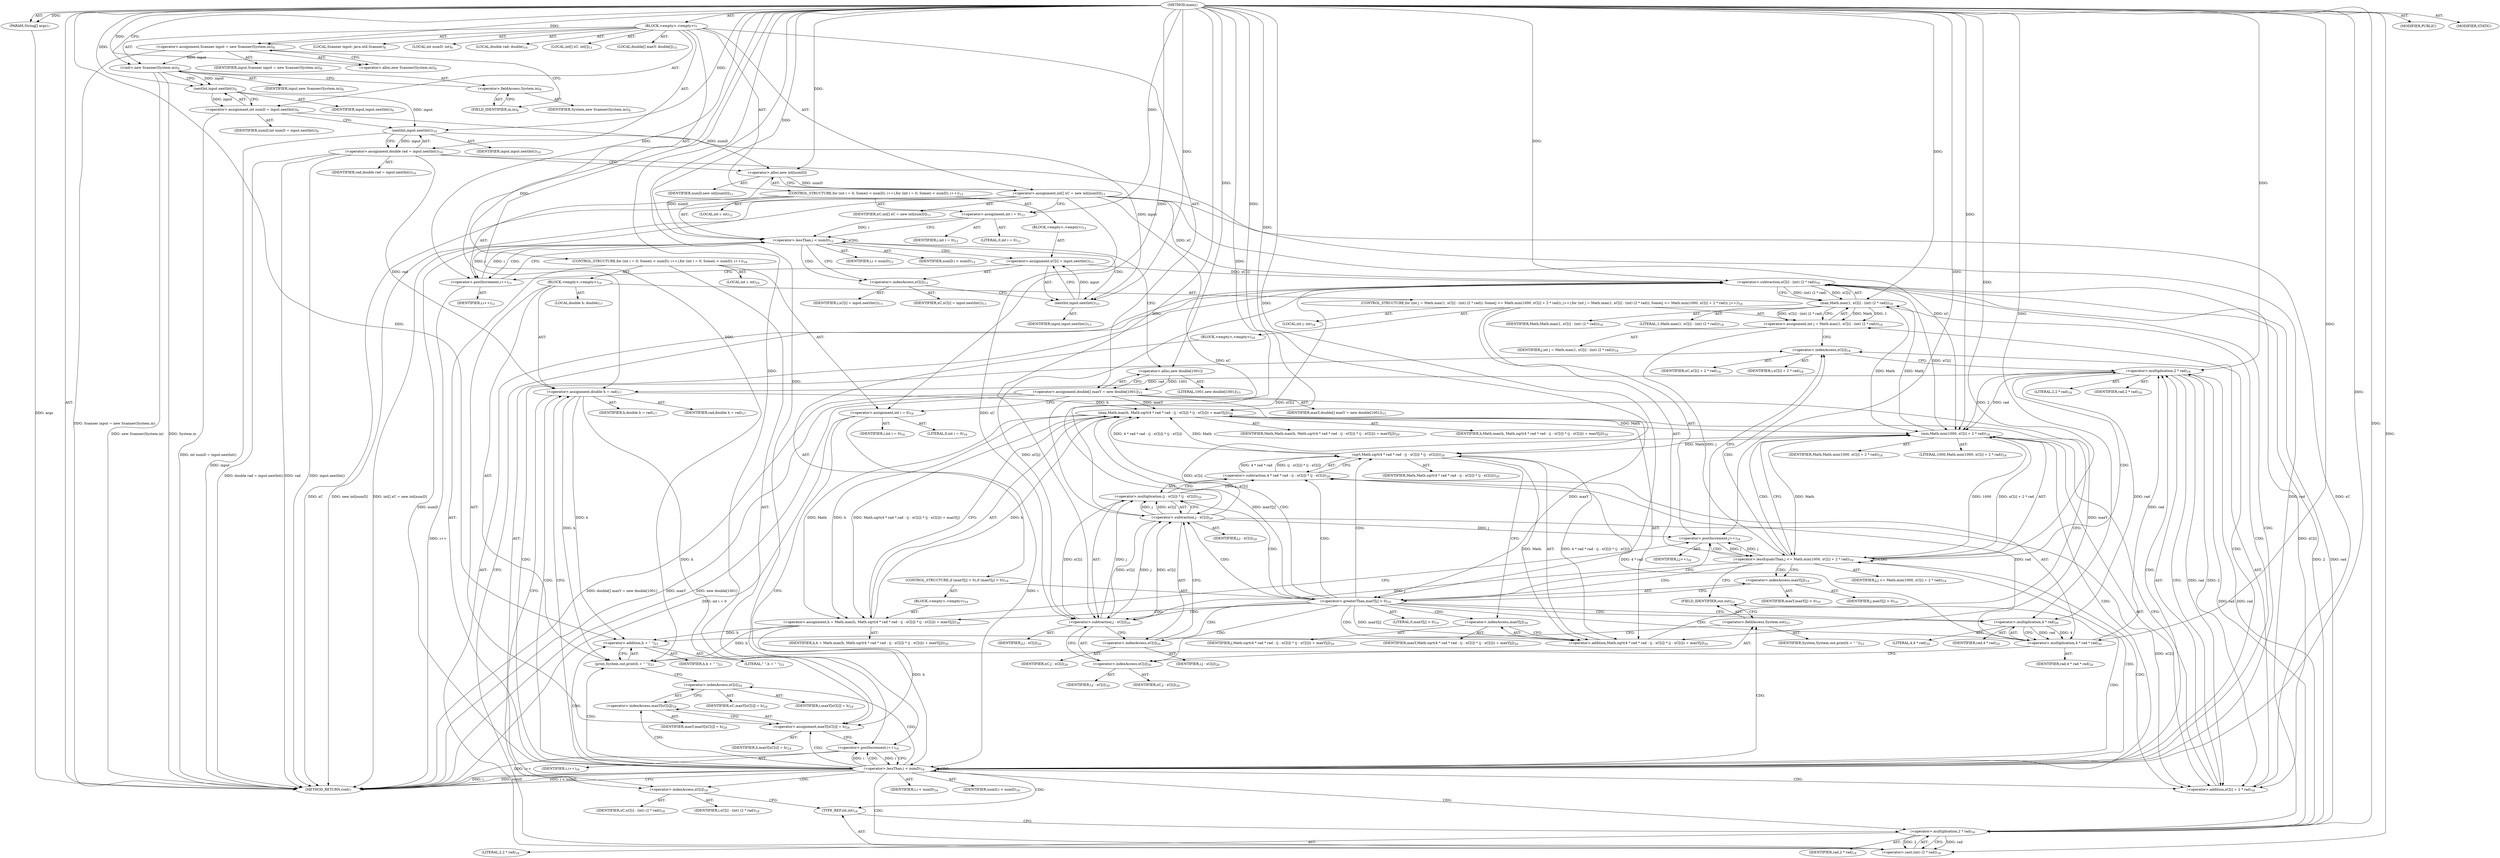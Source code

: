 digraph "main" {  
"19" [label = <(METHOD,main)<SUB>7</SUB>> ]
"20" [label = <(PARAM,String[] args)<SUB>7</SUB>> ]
"21" [label = <(BLOCK,&lt;empty&gt;,&lt;empty&gt;)<SUB>7</SUB>> ]
"4" [label = <(LOCAL,Scanner input: java.util.Scanner)<SUB>8</SUB>> ]
"22" [label = <(&lt;operator&gt;.assignment,Scanner input = new Scanner(System.in))<SUB>8</SUB>> ]
"23" [label = <(IDENTIFIER,input,Scanner input = new Scanner(System.in))<SUB>8</SUB>> ]
"24" [label = <(&lt;operator&gt;.alloc,new Scanner(System.in))<SUB>8</SUB>> ]
"25" [label = <(&lt;init&gt;,new Scanner(System.in))<SUB>8</SUB>> ]
"3" [label = <(IDENTIFIER,input,new Scanner(System.in))<SUB>8</SUB>> ]
"26" [label = <(&lt;operator&gt;.fieldAccess,System.in)<SUB>8</SUB>> ]
"27" [label = <(IDENTIFIER,System,new Scanner(System.in))<SUB>8</SUB>> ]
"28" [label = <(FIELD_IDENTIFIER,in,in)<SUB>8</SUB>> ]
"29" [label = <(LOCAL,int numD: int)<SUB>9</SUB>> ]
"30" [label = <(&lt;operator&gt;.assignment,int numD = input.nextInt())<SUB>9</SUB>> ]
"31" [label = <(IDENTIFIER,numD,int numD = input.nextInt())<SUB>9</SUB>> ]
"32" [label = <(nextInt,input.nextInt())<SUB>9</SUB>> ]
"33" [label = <(IDENTIFIER,input,input.nextInt())<SUB>9</SUB>> ]
"34" [label = <(LOCAL,double rad: double)<SUB>10</SUB>> ]
"35" [label = <(&lt;operator&gt;.assignment,double rad = input.nextInt())<SUB>10</SUB>> ]
"36" [label = <(IDENTIFIER,rad,double rad = input.nextInt())<SUB>10</SUB>> ]
"37" [label = <(nextInt,input.nextInt())<SUB>10</SUB>> ]
"38" [label = <(IDENTIFIER,input,input.nextInt())<SUB>10</SUB>> ]
"39" [label = <(LOCAL,int[] xC: int[])<SUB>11</SUB>> ]
"40" [label = <(&lt;operator&gt;.assignment,int[] xC = new int[numD])<SUB>11</SUB>> ]
"41" [label = <(IDENTIFIER,xC,int[] xC = new int[numD])<SUB>11</SUB>> ]
"42" [label = <(&lt;operator&gt;.alloc,new int[numD])> ]
"43" [label = <(IDENTIFIER,numD,new int[numD])<SUB>11</SUB>> ]
"44" [label = <(CONTROL_STRUCTURE,for (int i = 0; Some(i &lt; numD); i++),for (int i = 0; Some(i &lt; numD); i++))<SUB>12</SUB>> ]
"45" [label = <(LOCAL,int i: int)<SUB>12</SUB>> ]
"46" [label = <(&lt;operator&gt;.assignment,int i = 0)<SUB>12</SUB>> ]
"47" [label = <(IDENTIFIER,i,int i = 0)<SUB>12</SUB>> ]
"48" [label = <(LITERAL,0,int i = 0)<SUB>12</SUB>> ]
"49" [label = <(&lt;operator&gt;.lessThan,i &lt; numD)<SUB>12</SUB>> ]
"50" [label = <(IDENTIFIER,i,i &lt; numD)<SUB>12</SUB>> ]
"51" [label = <(IDENTIFIER,numD,i &lt; numD)<SUB>12</SUB>> ]
"52" [label = <(&lt;operator&gt;.postIncrement,i++)<SUB>12</SUB>> ]
"53" [label = <(IDENTIFIER,i,i++)<SUB>12</SUB>> ]
"54" [label = <(BLOCK,&lt;empty&gt;,&lt;empty&gt;)<SUB>12</SUB>> ]
"55" [label = <(&lt;operator&gt;.assignment,xC[i] = input.nextInt())<SUB>13</SUB>> ]
"56" [label = <(&lt;operator&gt;.indexAccess,xC[i])<SUB>13</SUB>> ]
"57" [label = <(IDENTIFIER,xC,xC[i] = input.nextInt())<SUB>13</SUB>> ]
"58" [label = <(IDENTIFIER,i,xC[i] = input.nextInt())<SUB>13</SUB>> ]
"59" [label = <(nextInt,input.nextInt())<SUB>13</SUB>> ]
"60" [label = <(IDENTIFIER,input,input.nextInt())<SUB>13</SUB>> ]
"61" [label = <(LOCAL,double[] maxY: double[])<SUB>15</SUB>> ]
"62" [label = <(&lt;operator&gt;.assignment,double[] maxY = new double[1001])<SUB>15</SUB>> ]
"63" [label = <(IDENTIFIER,maxY,double[] maxY = new double[1001])<SUB>15</SUB>> ]
"64" [label = <(&lt;operator&gt;.alloc,new double[1001])> ]
"65" [label = <(LITERAL,1001,new double[1001])<SUB>15</SUB>> ]
"66" [label = <(CONTROL_STRUCTURE,for (int i = 0; Some(i &lt; numD); i++),for (int i = 0; Some(i &lt; numD); i++))<SUB>16</SUB>> ]
"67" [label = <(LOCAL,int i: int)<SUB>16</SUB>> ]
"68" [label = <(&lt;operator&gt;.assignment,int i = 0)<SUB>16</SUB>> ]
"69" [label = <(IDENTIFIER,i,int i = 0)<SUB>16</SUB>> ]
"70" [label = <(LITERAL,0,int i = 0)<SUB>16</SUB>> ]
"71" [label = <(&lt;operator&gt;.lessThan,i &lt; numD)<SUB>16</SUB>> ]
"72" [label = <(IDENTIFIER,i,i &lt; numD)<SUB>16</SUB>> ]
"73" [label = <(IDENTIFIER,numD,i &lt; numD)<SUB>16</SUB>> ]
"74" [label = <(&lt;operator&gt;.postIncrement,i++)<SUB>16</SUB>> ]
"75" [label = <(IDENTIFIER,i,i++)<SUB>16</SUB>> ]
"76" [label = <(BLOCK,&lt;empty&gt;,&lt;empty&gt;)<SUB>16</SUB>> ]
"77" [label = <(LOCAL,double h: double)<SUB>17</SUB>> ]
"78" [label = <(&lt;operator&gt;.assignment,double h = rad)<SUB>17</SUB>> ]
"79" [label = <(IDENTIFIER,h,double h = rad)<SUB>17</SUB>> ]
"80" [label = <(IDENTIFIER,rad,double h = rad)<SUB>17</SUB>> ]
"81" [label = <(CONTROL_STRUCTURE,for (int j = Math.max(1, xC[i] - (int) (2 * rad)); Some(j &lt;= Math.min(1000, xC[i] + 2 * rad)); j++),for (int j = Math.max(1, xC[i] - (int) (2 * rad)); Some(j &lt;= Math.min(1000, xC[i] + 2 * rad)); j++))<SUB>18</SUB>> ]
"82" [label = <(LOCAL,int j: int)<SUB>18</SUB>> ]
"83" [label = <(&lt;operator&gt;.assignment,int j = Math.max(1, xC[i] - (int) (2 * rad)))<SUB>18</SUB>> ]
"84" [label = <(IDENTIFIER,j,int j = Math.max(1, xC[i] - (int) (2 * rad)))<SUB>18</SUB>> ]
"85" [label = <(max,Math.max(1, xC[i] - (int) (2 * rad)))<SUB>18</SUB>> ]
"86" [label = <(IDENTIFIER,Math,Math.max(1, xC[i] - (int) (2 * rad)))<SUB>18</SUB>> ]
"87" [label = <(LITERAL,1,Math.max(1, xC[i] - (int) (2 * rad)))<SUB>18</SUB>> ]
"88" [label = <(&lt;operator&gt;.subtraction,xC[i] - (int) (2 * rad))<SUB>18</SUB>> ]
"89" [label = <(&lt;operator&gt;.indexAccess,xC[i])<SUB>18</SUB>> ]
"90" [label = <(IDENTIFIER,xC,xC[i] - (int) (2 * rad))<SUB>18</SUB>> ]
"91" [label = <(IDENTIFIER,i,xC[i] - (int) (2 * rad))<SUB>18</SUB>> ]
"92" [label = <(&lt;operator&gt;.cast,(int) (2 * rad))<SUB>18</SUB>> ]
"93" [label = <(TYPE_REF,int,int)<SUB>18</SUB>> ]
"94" [label = <(&lt;operator&gt;.multiplication,2 * rad)<SUB>18</SUB>> ]
"95" [label = <(LITERAL,2,2 * rad)<SUB>18</SUB>> ]
"96" [label = <(IDENTIFIER,rad,2 * rad)<SUB>18</SUB>> ]
"97" [label = <(&lt;operator&gt;.lessEqualsThan,j &lt;= Math.min(1000, xC[i] + 2 * rad))<SUB>18</SUB>> ]
"98" [label = <(IDENTIFIER,j,j &lt;= Math.min(1000, xC[i] + 2 * rad))<SUB>18</SUB>> ]
"99" [label = <(min,Math.min(1000, xC[i] + 2 * rad))<SUB>18</SUB>> ]
"100" [label = <(IDENTIFIER,Math,Math.min(1000, xC[i] + 2 * rad))<SUB>18</SUB>> ]
"101" [label = <(LITERAL,1000,Math.min(1000, xC[i] + 2 * rad))<SUB>18</SUB>> ]
"102" [label = <(&lt;operator&gt;.addition,xC[i] + 2 * rad)<SUB>18</SUB>> ]
"103" [label = <(&lt;operator&gt;.indexAccess,xC[i])<SUB>18</SUB>> ]
"104" [label = <(IDENTIFIER,xC,xC[i] + 2 * rad)<SUB>18</SUB>> ]
"105" [label = <(IDENTIFIER,i,xC[i] + 2 * rad)<SUB>18</SUB>> ]
"106" [label = <(&lt;operator&gt;.multiplication,2 * rad)<SUB>18</SUB>> ]
"107" [label = <(LITERAL,2,2 * rad)<SUB>18</SUB>> ]
"108" [label = <(IDENTIFIER,rad,2 * rad)<SUB>18</SUB>> ]
"109" [label = <(&lt;operator&gt;.postIncrement,j++)<SUB>18</SUB>> ]
"110" [label = <(IDENTIFIER,j,j++)<SUB>18</SUB>> ]
"111" [label = <(BLOCK,&lt;empty&gt;,&lt;empty&gt;)<SUB>18</SUB>> ]
"112" [label = <(CONTROL_STRUCTURE,if (maxY[j] &gt; 0),if (maxY[j] &gt; 0))<SUB>19</SUB>> ]
"113" [label = <(&lt;operator&gt;.greaterThan,maxY[j] &gt; 0)<SUB>19</SUB>> ]
"114" [label = <(&lt;operator&gt;.indexAccess,maxY[j])<SUB>19</SUB>> ]
"115" [label = <(IDENTIFIER,maxY,maxY[j] &gt; 0)<SUB>19</SUB>> ]
"116" [label = <(IDENTIFIER,j,maxY[j] &gt; 0)<SUB>19</SUB>> ]
"117" [label = <(LITERAL,0,maxY[j] &gt; 0)<SUB>19</SUB>> ]
"118" [label = <(BLOCK,&lt;empty&gt;,&lt;empty&gt;)<SUB>19</SUB>> ]
"119" [label = <(&lt;operator&gt;.assignment,h = Math.max(h, Math.sqrt(4 * rad * rad - (j - xC[i]) * (j - xC[i])) + maxY[j]))<SUB>20</SUB>> ]
"120" [label = <(IDENTIFIER,h,h = Math.max(h, Math.sqrt(4 * rad * rad - (j - xC[i]) * (j - xC[i])) + maxY[j]))<SUB>20</SUB>> ]
"121" [label = <(max,Math.max(h, Math.sqrt(4 * rad * rad - (j - xC[i]) * (j - xC[i])) + maxY[j]))<SUB>20</SUB>> ]
"122" [label = <(IDENTIFIER,Math,Math.max(h, Math.sqrt(4 * rad * rad - (j - xC[i]) * (j - xC[i])) + maxY[j]))<SUB>20</SUB>> ]
"123" [label = <(IDENTIFIER,h,Math.max(h, Math.sqrt(4 * rad * rad - (j - xC[i]) * (j - xC[i])) + maxY[j]))<SUB>20</SUB>> ]
"124" [label = <(&lt;operator&gt;.addition,Math.sqrt(4 * rad * rad - (j - xC[i]) * (j - xC[i])) + maxY[j])<SUB>20</SUB>> ]
"125" [label = <(sqrt,Math.sqrt(4 * rad * rad - (j - xC[i]) * (j - xC[i])))<SUB>20</SUB>> ]
"126" [label = <(IDENTIFIER,Math,Math.sqrt(4 * rad * rad - (j - xC[i]) * (j - xC[i])))<SUB>20</SUB>> ]
"127" [label = <(&lt;operator&gt;.subtraction,4 * rad * rad - (j - xC[i]) * (j - xC[i]))<SUB>20</SUB>> ]
"128" [label = <(&lt;operator&gt;.multiplication,4 * rad * rad)<SUB>20</SUB>> ]
"129" [label = <(&lt;operator&gt;.multiplication,4 * rad)<SUB>20</SUB>> ]
"130" [label = <(LITERAL,4,4 * rad)<SUB>20</SUB>> ]
"131" [label = <(IDENTIFIER,rad,4 * rad)<SUB>20</SUB>> ]
"132" [label = <(IDENTIFIER,rad,4 * rad * rad)<SUB>20</SUB>> ]
"133" [label = <(&lt;operator&gt;.multiplication,(j - xC[i]) * (j - xC[i]))<SUB>20</SUB>> ]
"134" [label = <(&lt;operator&gt;.subtraction,j - xC[i])<SUB>20</SUB>> ]
"135" [label = <(IDENTIFIER,j,j - xC[i])<SUB>20</SUB>> ]
"136" [label = <(&lt;operator&gt;.indexAccess,xC[i])<SUB>20</SUB>> ]
"137" [label = <(IDENTIFIER,xC,j - xC[i])<SUB>20</SUB>> ]
"138" [label = <(IDENTIFIER,i,j - xC[i])<SUB>20</SUB>> ]
"139" [label = <(&lt;operator&gt;.subtraction,j - xC[i])<SUB>20</SUB>> ]
"140" [label = <(IDENTIFIER,j,j - xC[i])<SUB>20</SUB>> ]
"141" [label = <(&lt;operator&gt;.indexAccess,xC[i])<SUB>20</SUB>> ]
"142" [label = <(IDENTIFIER,xC,j - xC[i])<SUB>20</SUB>> ]
"143" [label = <(IDENTIFIER,i,j - xC[i])<SUB>20</SUB>> ]
"144" [label = <(&lt;operator&gt;.indexAccess,maxY[j])<SUB>20</SUB>> ]
"145" [label = <(IDENTIFIER,maxY,Math.sqrt(4 * rad * rad - (j - xC[i]) * (j - xC[i])) + maxY[j])<SUB>20</SUB>> ]
"146" [label = <(IDENTIFIER,j,Math.sqrt(4 * rad * rad - (j - xC[i]) * (j - xC[i])) + maxY[j])<SUB>20</SUB>> ]
"147" [label = <(print,System.out.print(h + &quot; &quot;))<SUB>23</SUB>> ]
"148" [label = <(&lt;operator&gt;.fieldAccess,System.out)<SUB>23</SUB>> ]
"149" [label = <(IDENTIFIER,System,System.out.print(h + &quot; &quot;))<SUB>23</SUB>> ]
"150" [label = <(FIELD_IDENTIFIER,out,out)<SUB>23</SUB>> ]
"151" [label = <(&lt;operator&gt;.addition,h + &quot; &quot;)<SUB>23</SUB>> ]
"152" [label = <(IDENTIFIER,h,h + &quot; &quot;)<SUB>23</SUB>> ]
"153" [label = <(LITERAL,&quot; &quot;,h + &quot; &quot;)<SUB>23</SUB>> ]
"154" [label = <(&lt;operator&gt;.assignment,maxY[xC[i]] = h)<SUB>24</SUB>> ]
"155" [label = <(&lt;operator&gt;.indexAccess,maxY[xC[i]])<SUB>24</SUB>> ]
"156" [label = <(IDENTIFIER,maxY,maxY[xC[i]] = h)<SUB>24</SUB>> ]
"157" [label = <(&lt;operator&gt;.indexAccess,xC[i])<SUB>24</SUB>> ]
"158" [label = <(IDENTIFIER,xC,maxY[xC[i]] = h)<SUB>24</SUB>> ]
"159" [label = <(IDENTIFIER,i,maxY[xC[i]] = h)<SUB>24</SUB>> ]
"160" [label = <(IDENTIFIER,h,maxY[xC[i]] = h)<SUB>24</SUB>> ]
"161" [label = <(MODIFIER,PUBLIC)> ]
"162" [label = <(MODIFIER,STATIC)> ]
"163" [label = <(METHOD_RETURN,void)<SUB>7</SUB>> ]
  "19" -> "20"  [ label = "AST: "] 
  "19" -> "21"  [ label = "AST: "] 
  "19" -> "161"  [ label = "AST: "] 
  "19" -> "162"  [ label = "AST: "] 
  "19" -> "163"  [ label = "AST: "] 
  "21" -> "4"  [ label = "AST: "] 
  "21" -> "22"  [ label = "AST: "] 
  "21" -> "25"  [ label = "AST: "] 
  "21" -> "29"  [ label = "AST: "] 
  "21" -> "30"  [ label = "AST: "] 
  "21" -> "34"  [ label = "AST: "] 
  "21" -> "35"  [ label = "AST: "] 
  "21" -> "39"  [ label = "AST: "] 
  "21" -> "40"  [ label = "AST: "] 
  "21" -> "44"  [ label = "AST: "] 
  "21" -> "61"  [ label = "AST: "] 
  "21" -> "62"  [ label = "AST: "] 
  "21" -> "66"  [ label = "AST: "] 
  "22" -> "23"  [ label = "AST: "] 
  "22" -> "24"  [ label = "AST: "] 
  "25" -> "3"  [ label = "AST: "] 
  "25" -> "26"  [ label = "AST: "] 
  "26" -> "27"  [ label = "AST: "] 
  "26" -> "28"  [ label = "AST: "] 
  "30" -> "31"  [ label = "AST: "] 
  "30" -> "32"  [ label = "AST: "] 
  "32" -> "33"  [ label = "AST: "] 
  "35" -> "36"  [ label = "AST: "] 
  "35" -> "37"  [ label = "AST: "] 
  "37" -> "38"  [ label = "AST: "] 
  "40" -> "41"  [ label = "AST: "] 
  "40" -> "42"  [ label = "AST: "] 
  "42" -> "43"  [ label = "AST: "] 
  "44" -> "45"  [ label = "AST: "] 
  "44" -> "46"  [ label = "AST: "] 
  "44" -> "49"  [ label = "AST: "] 
  "44" -> "52"  [ label = "AST: "] 
  "44" -> "54"  [ label = "AST: "] 
  "46" -> "47"  [ label = "AST: "] 
  "46" -> "48"  [ label = "AST: "] 
  "49" -> "50"  [ label = "AST: "] 
  "49" -> "51"  [ label = "AST: "] 
  "52" -> "53"  [ label = "AST: "] 
  "54" -> "55"  [ label = "AST: "] 
  "55" -> "56"  [ label = "AST: "] 
  "55" -> "59"  [ label = "AST: "] 
  "56" -> "57"  [ label = "AST: "] 
  "56" -> "58"  [ label = "AST: "] 
  "59" -> "60"  [ label = "AST: "] 
  "62" -> "63"  [ label = "AST: "] 
  "62" -> "64"  [ label = "AST: "] 
  "64" -> "65"  [ label = "AST: "] 
  "66" -> "67"  [ label = "AST: "] 
  "66" -> "68"  [ label = "AST: "] 
  "66" -> "71"  [ label = "AST: "] 
  "66" -> "74"  [ label = "AST: "] 
  "66" -> "76"  [ label = "AST: "] 
  "68" -> "69"  [ label = "AST: "] 
  "68" -> "70"  [ label = "AST: "] 
  "71" -> "72"  [ label = "AST: "] 
  "71" -> "73"  [ label = "AST: "] 
  "74" -> "75"  [ label = "AST: "] 
  "76" -> "77"  [ label = "AST: "] 
  "76" -> "78"  [ label = "AST: "] 
  "76" -> "81"  [ label = "AST: "] 
  "76" -> "147"  [ label = "AST: "] 
  "76" -> "154"  [ label = "AST: "] 
  "78" -> "79"  [ label = "AST: "] 
  "78" -> "80"  [ label = "AST: "] 
  "81" -> "82"  [ label = "AST: "] 
  "81" -> "83"  [ label = "AST: "] 
  "81" -> "97"  [ label = "AST: "] 
  "81" -> "109"  [ label = "AST: "] 
  "81" -> "111"  [ label = "AST: "] 
  "83" -> "84"  [ label = "AST: "] 
  "83" -> "85"  [ label = "AST: "] 
  "85" -> "86"  [ label = "AST: "] 
  "85" -> "87"  [ label = "AST: "] 
  "85" -> "88"  [ label = "AST: "] 
  "88" -> "89"  [ label = "AST: "] 
  "88" -> "92"  [ label = "AST: "] 
  "89" -> "90"  [ label = "AST: "] 
  "89" -> "91"  [ label = "AST: "] 
  "92" -> "93"  [ label = "AST: "] 
  "92" -> "94"  [ label = "AST: "] 
  "94" -> "95"  [ label = "AST: "] 
  "94" -> "96"  [ label = "AST: "] 
  "97" -> "98"  [ label = "AST: "] 
  "97" -> "99"  [ label = "AST: "] 
  "99" -> "100"  [ label = "AST: "] 
  "99" -> "101"  [ label = "AST: "] 
  "99" -> "102"  [ label = "AST: "] 
  "102" -> "103"  [ label = "AST: "] 
  "102" -> "106"  [ label = "AST: "] 
  "103" -> "104"  [ label = "AST: "] 
  "103" -> "105"  [ label = "AST: "] 
  "106" -> "107"  [ label = "AST: "] 
  "106" -> "108"  [ label = "AST: "] 
  "109" -> "110"  [ label = "AST: "] 
  "111" -> "112"  [ label = "AST: "] 
  "112" -> "113"  [ label = "AST: "] 
  "112" -> "118"  [ label = "AST: "] 
  "113" -> "114"  [ label = "AST: "] 
  "113" -> "117"  [ label = "AST: "] 
  "114" -> "115"  [ label = "AST: "] 
  "114" -> "116"  [ label = "AST: "] 
  "118" -> "119"  [ label = "AST: "] 
  "119" -> "120"  [ label = "AST: "] 
  "119" -> "121"  [ label = "AST: "] 
  "121" -> "122"  [ label = "AST: "] 
  "121" -> "123"  [ label = "AST: "] 
  "121" -> "124"  [ label = "AST: "] 
  "124" -> "125"  [ label = "AST: "] 
  "124" -> "144"  [ label = "AST: "] 
  "125" -> "126"  [ label = "AST: "] 
  "125" -> "127"  [ label = "AST: "] 
  "127" -> "128"  [ label = "AST: "] 
  "127" -> "133"  [ label = "AST: "] 
  "128" -> "129"  [ label = "AST: "] 
  "128" -> "132"  [ label = "AST: "] 
  "129" -> "130"  [ label = "AST: "] 
  "129" -> "131"  [ label = "AST: "] 
  "133" -> "134"  [ label = "AST: "] 
  "133" -> "139"  [ label = "AST: "] 
  "134" -> "135"  [ label = "AST: "] 
  "134" -> "136"  [ label = "AST: "] 
  "136" -> "137"  [ label = "AST: "] 
  "136" -> "138"  [ label = "AST: "] 
  "139" -> "140"  [ label = "AST: "] 
  "139" -> "141"  [ label = "AST: "] 
  "141" -> "142"  [ label = "AST: "] 
  "141" -> "143"  [ label = "AST: "] 
  "144" -> "145"  [ label = "AST: "] 
  "144" -> "146"  [ label = "AST: "] 
  "147" -> "148"  [ label = "AST: "] 
  "147" -> "151"  [ label = "AST: "] 
  "148" -> "149"  [ label = "AST: "] 
  "148" -> "150"  [ label = "AST: "] 
  "151" -> "152"  [ label = "AST: "] 
  "151" -> "153"  [ label = "AST: "] 
  "154" -> "155"  [ label = "AST: "] 
  "154" -> "160"  [ label = "AST: "] 
  "155" -> "156"  [ label = "AST: "] 
  "155" -> "157"  [ label = "AST: "] 
  "157" -> "158"  [ label = "AST: "] 
  "157" -> "159"  [ label = "AST: "] 
  "22" -> "28"  [ label = "CFG: "] 
  "25" -> "32"  [ label = "CFG: "] 
  "30" -> "37"  [ label = "CFG: "] 
  "35" -> "42"  [ label = "CFG: "] 
  "40" -> "46"  [ label = "CFG: "] 
  "62" -> "68"  [ label = "CFG: "] 
  "24" -> "22"  [ label = "CFG: "] 
  "26" -> "25"  [ label = "CFG: "] 
  "32" -> "30"  [ label = "CFG: "] 
  "37" -> "35"  [ label = "CFG: "] 
  "42" -> "40"  [ label = "CFG: "] 
  "46" -> "49"  [ label = "CFG: "] 
  "49" -> "56"  [ label = "CFG: "] 
  "49" -> "64"  [ label = "CFG: "] 
  "52" -> "49"  [ label = "CFG: "] 
  "64" -> "62"  [ label = "CFG: "] 
  "68" -> "71"  [ label = "CFG: "] 
  "71" -> "163"  [ label = "CFG: "] 
  "71" -> "78"  [ label = "CFG: "] 
  "74" -> "71"  [ label = "CFG: "] 
  "28" -> "26"  [ label = "CFG: "] 
  "55" -> "52"  [ label = "CFG: "] 
  "78" -> "89"  [ label = "CFG: "] 
  "147" -> "157"  [ label = "CFG: "] 
  "154" -> "74"  [ label = "CFG: "] 
  "56" -> "59"  [ label = "CFG: "] 
  "59" -> "55"  [ label = "CFG: "] 
  "83" -> "103"  [ label = "CFG: "] 
  "97" -> "114"  [ label = "CFG: "] 
  "97" -> "150"  [ label = "CFG: "] 
  "109" -> "103"  [ label = "CFG: "] 
  "148" -> "151"  [ label = "CFG: "] 
  "151" -> "147"  [ label = "CFG: "] 
  "155" -> "154"  [ label = "CFG: "] 
  "85" -> "83"  [ label = "CFG: "] 
  "99" -> "97"  [ label = "CFG: "] 
  "150" -> "148"  [ label = "CFG: "] 
  "157" -> "155"  [ label = "CFG: "] 
  "88" -> "85"  [ label = "CFG: "] 
  "102" -> "99"  [ label = "CFG: "] 
  "113" -> "129"  [ label = "CFG: "] 
  "113" -> "109"  [ label = "CFG: "] 
  "89" -> "93"  [ label = "CFG: "] 
  "92" -> "88"  [ label = "CFG: "] 
  "103" -> "106"  [ label = "CFG: "] 
  "106" -> "102"  [ label = "CFG: "] 
  "114" -> "113"  [ label = "CFG: "] 
  "119" -> "109"  [ label = "CFG: "] 
  "93" -> "94"  [ label = "CFG: "] 
  "94" -> "92"  [ label = "CFG: "] 
  "121" -> "119"  [ label = "CFG: "] 
  "124" -> "121"  [ label = "CFG: "] 
  "125" -> "144"  [ label = "CFG: "] 
  "144" -> "124"  [ label = "CFG: "] 
  "127" -> "125"  [ label = "CFG: "] 
  "128" -> "136"  [ label = "CFG: "] 
  "133" -> "127"  [ label = "CFG: "] 
  "129" -> "128"  [ label = "CFG: "] 
  "134" -> "141"  [ label = "CFG: "] 
  "139" -> "133"  [ label = "CFG: "] 
  "136" -> "134"  [ label = "CFG: "] 
  "141" -> "139"  [ label = "CFG: "] 
  "19" -> "24"  [ label = "CFG: "] 
  "20" -> "163"  [ label = "DDG: args"] 
  "22" -> "163"  [ label = "DDG: Scanner input = new Scanner(System.in)"] 
  "25" -> "163"  [ label = "DDG: System.in"] 
  "25" -> "163"  [ label = "DDG: new Scanner(System.in)"] 
  "30" -> "163"  [ label = "DDG: int numD = input.nextInt()"] 
  "35" -> "163"  [ label = "DDG: rad"] 
  "37" -> "163"  [ label = "DDG: input"] 
  "35" -> "163"  [ label = "DDG: input.nextInt()"] 
  "35" -> "163"  [ label = "DDG: double rad = input.nextInt()"] 
  "40" -> "163"  [ label = "DDG: xC"] 
  "40" -> "163"  [ label = "DDG: new int[numD]"] 
  "40" -> "163"  [ label = "DDG: int[] xC = new int[numD]"] 
  "62" -> "163"  [ label = "DDG: maxY"] 
  "62" -> "163"  [ label = "DDG: new double[1001]"] 
  "62" -> "163"  [ label = "DDG: double[] maxY = new double[1001]"] 
  "68" -> "163"  [ label = "DDG: int i = 0"] 
  "71" -> "163"  [ label = "DDG: i"] 
  "71" -> "163"  [ label = "DDG: numD"] 
  "71" -> "163"  [ label = "DDG: i &lt; numD"] 
  "74" -> "163"  [ label = "DDG: i++"] 
  "52" -> "163"  [ label = "DDG: i++"] 
  "19" -> "20"  [ label = "DDG: "] 
  "19" -> "22"  [ label = "DDG: "] 
  "32" -> "30"  [ label = "DDG: input"] 
  "37" -> "35"  [ label = "DDG: input"] 
  "42" -> "40"  [ label = "DDG: numD"] 
  "64" -> "62"  [ label = "DDG: 1001"] 
  "22" -> "25"  [ label = "DDG: input"] 
  "19" -> "25"  [ label = "DDG: "] 
  "19" -> "46"  [ label = "DDG: "] 
  "19" -> "68"  [ label = "DDG: "] 
  "25" -> "32"  [ label = "DDG: input"] 
  "19" -> "32"  [ label = "DDG: "] 
  "32" -> "37"  [ label = "DDG: input"] 
  "19" -> "37"  [ label = "DDG: "] 
  "30" -> "42"  [ label = "DDG: numD"] 
  "19" -> "42"  [ label = "DDG: "] 
  "46" -> "49"  [ label = "DDG: i"] 
  "52" -> "49"  [ label = "DDG: i"] 
  "19" -> "49"  [ label = "DDG: "] 
  "42" -> "49"  [ label = "DDG: numD"] 
  "49" -> "52"  [ label = "DDG: i"] 
  "19" -> "52"  [ label = "DDG: "] 
  "59" -> "55"  [ label = "DDG: input"] 
  "19" -> "64"  [ label = "DDG: "] 
  "68" -> "71"  [ label = "DDG: i"] 
  "74" -> "71"  [ label = "DDG: i"] 
  "19" -> "71"  [ label = "DDG: "] 
  "49" -> "71"  [ label = "DDG: numD"] 
  "71" -> "74"  [ label = "DDG: i"] 
  "19" -> "74"  [ label = "DDG: "] 
  "35" -> "78"  [ label = "DDG: rad"] 
  "106" -> "78"  [ label = "DDG: rad"] 
  "19" -> "78"  [ label = "DDG: "] 
  "19" -> "154"  [ label = "DDG: "] 
  "78" -> "154"  [ label = "DDG: h"] 
  "119" -> "154"  [ label = "DDG: h"] 
  "85" -> "83"  [ label = "DDG: Math"] 
  "85" -> "83"  [ label = "DDG: 1"] 
  "85" -> "83"  [ label = "DDG: xC[i] - (int) (2 * rad)"] 
  "78" -> "147"  [ label = "DDG: h"] 
  "119" -> "147"  [ label = "DDG: h"] 
  "19" -> "147"  [ label = "DDG: "] 
  "37" -> "59"  [ label = "DDG: input"] 
  "19" -> "59"  [ label = "DDG: "] 
  "83" -> "97"  [ label = "DDG: j"] 
  "109" -> "97"  [ label = "DDG: j"] 
  "19" -> "97"  [ label = "DDG: "] 
  "99" -> "97"  [ label = "DDG: Math"] 
  "99" -> "97"  [ label = "DDG: 1000"] 
  "99" -> "97"  [ label = "DDG: xC[i] + 2 * rad"] 
  "97" -> "109"  [ label = "DDG: j"] 
  "139" -> "109"  [ label = "DDG: j"] 
  "19" -> "109"  [ label = "DDG: "] 
  "78" -> "151"  [ label = "DDG: h"] 
  "119" -> "151"  [ label = "DDG: h"] 
  "19" -> "151"  [ label = "DDG: "] 
  "99" -> "85"  [ label = "DDG: Math"] 
  "19" -> "85"  [ label = "DDG: "] 
  "88" -> "85"  [ label = "DDG: xC[i]"] 
  "88" -> "85"  [ label = "DDG: (int) (2 * rad)"] 
  "85" -> "99"  [ label = "DDG: Math"] 
  "121" -> "99"  [ label = "DDG: Math"] 
  "19" -> "99"  [ label = "DDG: "] 
  "40" -> "99"  [ label = "DDG: xC"] 
  "88" -> "99"  [ label = "DDG: xC[i]"] 
  "139" -> "99"  [ label = "DDG: xC[i]"] 
  "106" -> "99"  [ label = "DDG: 2"] 
  "106" -> "99"  [ label = "DDG: rad"] 
  "40" -> "88"  [ label = "DDG: xC"] 
  "55" -> "88"  [ label = "DDG: xC[i]"] 
  "139" -> "88"  [ label = "DDG: xC[i]"] 
  "19" -> "88"  [ label = "DDG: "] 
  "94" -> "88"  [ label = "DDG: 2"] 
  "94" -> "88"  [ label = "DDG: rad"] 
  "40" -> "102"  [ label = "DDG: xC"] 
  "88" -> "102"  [ label = "DDG: xC[i]"] 
  "139" -> "102"  [ label = "DDG: xC[i]"] 
  "106" -> "102"  [ label = "DDG: 2"] 
  "106" -> "102"  [ label = "DDG: rad"] 
  "62" -> "113"  [ label = "DDG: maxY"] 
  "19" -> "113"  [ label = "DDG: "] 
  "121" -> "119"  [ label = "DDG: Math"] 
  "121" -> "119"  [ label = "DDG: h"] 
  "121" -> "119"  [ label = "DDG: Math.sqrt(4 * rad * rad - (j - xC[i]) * (j - xC[i])) + maxY[j]"] 
  "19" -> "92"  [ label = "DDG: "] 
  "94" -> "92"  [ label = "DDG: 2"] 
  "94" -> "92"  [ label = "DDG: rad"] 
  "19" -> "106"  [ label = "DDG: "] 
  "94" -> "106"  [ label = "DDG: rad"] 
  "128" -> "106"  [ label = "DDG: rad"] 
  "19" -> "94"  [ label = "DDG: "] 
  "35" -> "94"  [ label = "DDG: rad"] 
  "106" -> "94"  [ label = "DDG: rad"] 
  "125" -> "121"  [ label = "DDG: Math"] 
  "19" -> "121"  [ label = "DDG: "] 
  "78" -> "121"  [ label = "DDG: h"] 
  "119" -> "121"  [ label = "DDG: h"] 
  "125" -> "121"  [ label = "DDG: 4 * rad * rad - (j - xC[i]) * (j - xC[i])"] 
  "62" -> "121"  [ label = "DDG: maxY"] 
  "113" -> "121"  [ label = "DDG: maxY[j]"] 
  "125" -> "124"  [ label = "DDG: Math"] 
  "125" -> "124"  [ label = "DDG: 4 * rad * rad - (j - xC[i]) * (j - xC[i])"] 
  "62" -> "124"  [ label = "DDG: maxY"] 
  "113" -> "124"  [ label = "DDG: maxY[j]"] 
  "99" -> "125"  [ label = "DDG: Math"] 
  "19" -> "125"  [ label = "DDG: "] 
  "127" -> "125"  [ label = "DDG: 4 * rad * rad"] 
  "127" -> "125"  [ label = "DDG: (j - xC[i]) * (j - xC[i])"] 
  "128" -> "127"  [ label = "DDG: 4 * rad"] 
  "128" -> "127"  [ label = "DDG: rad"] 
  "133" -> "127"  [ label = "DDG: j - xC[i]"] 
  "129" -> "128"  [ label = "DDG: 4"] 
  "129" -> "128"  [ label = "DDG: rad"] 
  "19" -> "128"  [ label = "DDG: "] 
  "134" -> "133"  [ label = "DDG: j"] 
  "134" -> "133"  [ label = "DDG: xC[i]"] 
  "139" -> "133"  [ label = "DDG: j"] 
  "139" -> "133"  [ label = "DDG: xC[i]"] 
  "19" -> "129"  [ label = "DDG: "] 
  "106" -> "129"  [ label = "DDG: rad"] 
  "97" -> "134"  [ label = "DDG: j"] 
  "19" -> "134"  [ label = "DDG: "] 
  "40" -> "134"  [ label = "DDG: xC"] 
  "88" -> "134"  [ label = "DDG: xC[i]"] 
  "139" -> "134"  [ label = "DDG: xC[i]"] 
  "134" -> "139"  [ label = "DDG: j"] 
  "19" -> "139"  [ label = "DDG: "] 
  "40" -> "139"  [ label = "DDG: xC"] 
  "134" -> "139"  [ label = "DDG: xC[i]"] 
  "49" -> "49"  [ label = "CDG: "] 
  "49" -> "52"  [ label = "CDG: "] 
  "49" -> "56"  [ label = "CDG: "] 
  "49" -> "59"  [ label = "CDG: "] 
  "49" -> "55"  [ label = "CDG: "] 
  "71" -> "94"  [ label = "CDG: "] 
  "71" -> "89"  [ label = "CDG: "] 
  "71" -> "154"  [ label = "CDG: "] 
  "71" -> "99"  [ label = "CDG: "] 
  "71" -> "102"  [ label = "CDG: "] 
  "71" -> "85"  [ label = "CDG: "] 
  "71" -> "103"  [ label = "CDG: "] 
  "71" -> "150"  [ label = "CDG: "] 
  "71" -> "151"  [ label = "CDG: "] 
  "71" -> "74"  [ label = "CDG: "] 
  "71" -> "92"  [ label = "CDG: "] 
  "71" -> "106"  [ label = "CDG: "] 
  "71" -> "157"  [ label = "CDG: "] 
  "71" -> "97"  [ label = "CDG: "] 
  "71" -> "93"  [ label = "CDG: "] 
  "71" -> "148"  [ label = "CDG: "] 
  "71" -> "83"  [ label = "CDG: "] 
  "71" -> "71"  [ label = "CDG: "] 
  "71" -> "147"  [ label = "CDG: "] 
  "71" -> "88"  [ label = "CDG: "] 
  "71" -> "155"  [ label = "CDG: "] 
  "71" -> "78"  [ label = "CDG: "] 
  "97" -> "113"  [ label = "CDG: "] 
  "97" -> "99"  [ label = "CDG: "] 
  "97" -> "102"  [ label = "CDG: "] 
  "97" -> "114"  [ label = "CDG: "] 
  "97" -> "103"  [ label = "CDG: "] 
  "97" -> "106"  [ label = "CDG: "] 
  "97" -> "97"  [ label = "CDG: "] 
  "97" -> "109"  [ label = "CDG: "] 
  "113" -> "141"  [ label = "CDG: "] 
  "113" -> "136"  [ label = "CDG: "] 
  "113" -> "128"  [ label = "CDG: "] 
  "113" -> "119"  [ label = "CDG: "] 
  "113" -> "121"  [ label = "CDG: "] 
  "113" -> "144"  [ label = "CDG: "] 
  "113" -> "129"  [ label = "CDG: "] 
  "113" -> "134"  [ label = "CDG: "] 
  "113" -> "127"  [ label = "CDG: "] 
  "113" -> "139"  [ label = "CDG: "] 
  "113" -> "124"  [ label = "CDG: "] 
  "113" -> "125"  [ label = "CDG: "] 
  "113" -> "133"  [ label = "CDG: "] 
}
